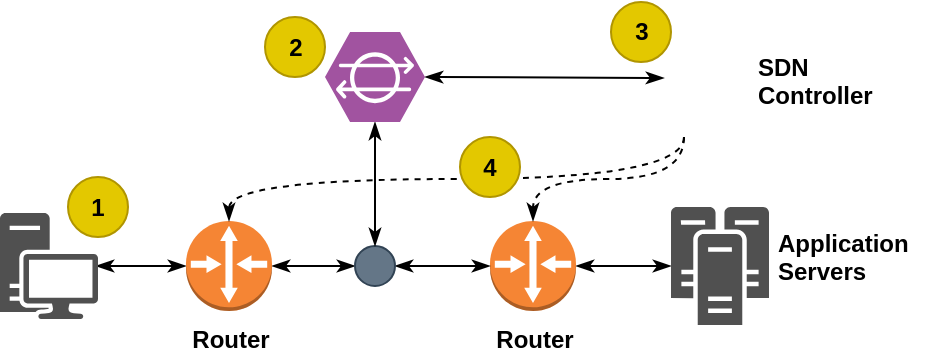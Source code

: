 <mxfile version="11.2.8" type="github" pages="1"><diagram id="IRBqi0rGRwXzyYfHZzYb" name="Page-1"><mxGraphModel dx="1422" dy="767" grid="1" gridSize="10" guides="1" tooltips="1" connect="1" arrows="1" fold="1" page="1" pageScale="1" pageWidth="850" pageHeight="1100" math="0" shadow="0"><root><mxCell id="0"/><mxCell id="1" parent="0"/><mxCell id="RNQiWLo5jIzKvvXslozH-42" style="edgeStyle=none;rounded=0;orthogonalLoop=1;jettySize=auto;html=1;entryX=0;entryY=0.5;entryDx=0;entryDy=0;entryPerimeter=0;startArrow=classicThin;startFill=1;endArrow=classicThin;endFill=1;" edge="1" parent="1" target="RNQiWLo5jIzKvvXslozH-2"><mxGeometry relative="1" as="geometry"><mxPoint x="136" y="137" as="sourcePoint"/></mxGeometry></mxCell><mxCell id="RNQiWLo5jIzKvvXslozH-43" style="edgeStyle=none;rounded=0;orthogonalLoop=1;jettySize=auto;html=1;exitX=1;exitY=0.5;exitDx=0;exitDy=0;exitPerimeter=0;entryX=0;entryY=0.5;entryDx=0;entryDy=0;startArrow=classicThin;startFill=1;endArrow=classicThin;endFill=1;" edge="1" parent="1" source="RNQiWLo5jIzKvvXslozH-2" target="RNQiWLo5jIzKvvXslozH-18"><mxGeometry relative="1" as="geometry"/></mxCell><mxCell id="RNQiWLo5jIzKvvXslozH-2" value="&lt;b&gt;Router&lt;/b&gt;" style="outlineConnect=0;dashed=0;verticalLabelPosition=bottom;verticalAlign=top;align=center;html=1;shape=mxgraph.aws3.router;fillColor=#F58534;gradientColor=none;" vertex="1" parent="1"><mxGeometry x="181" y="114.5" width="43" height="45" as="geometry"/></mxCell><mxCell id="RNQiWLo5jIzKvvXslozH-45" style="edgeStyle=none;rounded=0;orthogonalLoop=1;jettySize=auto;html=1;exitX=1;exitY=0.5;exitDx=0;exitDy=0;exitPerimeter=0;startArrow=classicThin;startFill=1;endArrow=classicThin;endFill=1;" edge="1" parent="1" source="RNQiWLo5jIzKvvXslozH-5" target="RNQiWLo5jIzKvvXslozH-22"><mxGeometry relative="1" as="geometry"/></mxCell><mxCell id="RNQiWLo5jIzKvvXslozH-5" value="&lt;b&gt;Router&lt;/b&gt;" style="outlineConnect=0;dashed=0;verticalLabelPosition=bottom;verticalAlign=top;align=center;html=1;shape=mxgraph.aws3.router;fillColor=#F58534;gradientColor=none;" vertex="1" parent="1"><mxGeometry x="333" y="114.5" width="43" height="45" as="geometry"/></mxCell><mxCell id="RNQiWLo5jIzKvvXslozH-44" style="edgeStyle=none;rounded=0;orthogonalLoop=1;jettySize=auto;html=1;exitX=1;exitY=0.5;exitDx=0;exitDy=0;entryX=0;entryY=0.5;entryDx=0;entryDy=0;entryPerimeter=0;startArrow=classicThin;startFill=1;endArrow=classicThin;endFill=1;" edge="1" parent="1" source="RNQiWLo5jIzKvvXslozH-18" target="RNQiWLo5jIzKvvXslozH-5"><mxGeometry relative="1" as="geometry"/></mxCell><mxCell id="RNQiWLo5jIzKvvXslozH-18" value="" style="ellipse;whiteSpace=wrap;html=1;aspect=fixed;fillColor=#647687;strokeColor=#314354;fontColor=#ffffff;" vertex="1" parent="1"><mxGeometry x="265.5" y="127" width="20" height="20" as="geometry"/></mxCell><mxCell id="RNQiWLo5jIzKvvXslozH-22" value="" style="pointerEvents=1;shadow=0;dashed=0;html=1;strokeColor=none;fillColor=#505050;labelPosition=center;verticalLabelPosition=bottom;verticalAlign=top;outlineConnect=0;align=center;shape=mxgraph.office.servers.cluster_server;" vertex="1" parent="1"><mxGeometry x="423.5" y="107.5" width="49" height="59" as="geometry"/></mxCell><mxCell id="RNQiWLo5jIzKvvXslozH-41" style="rounded=0;orthogonalLoop=1;jettySize=auto;html=1;exitX=0.5;exitY=1;exitDx=0;exitDy=0;exitPerimeter=0;entryX=0.5;entryY=0;entryDx=0;entryDy=0;startArrow=classicThin;startFill=1;endArrow=classicThin;endFill=1;" edge="1" parent="1" source="RNQiWLo5jIzKvvXslozH-24" target="RNQiWLo5jIzKvvXslozH-18"><mxGeometry relative="1" as="geometry"/></mxCell><mxCell id="RNQiWLo5jIzKvvXslozH-46" style="edgeStyle=none;rounded=0;orthogonalLoop=1;jettySize=auto;html=1;exitX=1;exitY=0.5;exitDx=0;exitDy=0;exitPerimeter=0;startArrow=classicThin;startFill=1;endArrow=classicThin;endFill=1;" edge="1" parent="1" source="RNQiWLo5jIzKvvXslozH-24"><mxGeometry relative="1" as="geometry"><mxPoint x="420" y="43" as="targetPoint"/></mxGeometry></mxCell><mxCell id="RNQiWLo5jIzKvvXslozH-24" value="" style="verticalLabelPosition=bottom;html=1;fillColor=#A153A0;verticalAlign=top;pointerEvents=1;align=center;points=[[0.25,0,0],[0.5,0,0],[0.75,0,0],[1,0.5,0],[0.75,1,0],[0.5,1,0],[0.25,1,0],[0,0.5,0],[0.125,0.25,0],[0.125,0.75,0],[0.875,0.25,0],[0.875,0.75,0]];shape=mxgraph.cisco_safe.design.intrusion_detection;" vertex="1" parent="1"><mxGeometry x="250.5" y="20" width="50" height="45" as="geometry"/></mxCell><mxCell id="RNQiWLo5jIzKvvXslozH-51" style="edgeStyle=orthogonalEdgeStyle;curved=1;rounded=0;orthogonalLoop=1;jettySize=auto;html=1;exitX=0.25;exitY=1;exitDx=0;exitDy=0;entryX=0.5;entryY=0;entryDx=0;entryDy=0;entryPerimeter=0;dashed=1;startArrow=none;startFill=0;endArrow=classicThin;endFill=1;strokeColor=#000000;" edge="1" parent="1" source="RNQiWLo5jIzKvvXslozH-37" target="RNQiWLo5jIzKvvXslozH-2"><mxGeometry relative="1" as="geometry"/></mxCell><mxCell id="RNQiWLo5jIzKvvXslozH-52" style="edgeStyle=orthogonalEdgeStyle;curved=1;rounded=0;orthogonalLoop=1;jettySize=auto;html=1;exitX=0.25;exitY=1;exitDx=0;exitDy=0;dashed=1;startArrow=none;startFill=0;endArrow=classicThin;endFill=1;strokeColor=#000000;" edge="1" parent="1" source="RNQiWLo5jIzKvvXslozH-37" target="RNQiWLo5jIzKvvXslozH-5"><mxGeometry relative="1" as="geometry"/></mxCell><mxCell id="RNQiWLo5jIzKvvXslozH-37" value="" style="shape=image;html=1;verticalAlign=top;verticalLabelPosition=bottom;labelBackgroundColor=#ffffff;imageAspect=0;aspect=fixed;image=https://cdn2.iconfinder.com/data/icons/whcompare-isometric-web-hosting-servers/50/server-2-128.png;fillColor=#007FFF;" vertex="1" parent="1"><mxGeometry x="415" y="12.5" width="60" height="60" as="geometry"/></mxCell><mxCell id="RNQiWLo5jIzKvvXslozH-53" value="&lt;div&gt;&lt;b&gt;SDN&lt;/b&gt;&lt;/div&gt;&lt;div&gt;&lt;b&gt;Controller&lt;br&gt;&lt;/b&gt;&lt;/div&gt;" style="text;html=1;resizable=0;points=[];autosize=1;align=left;verticalAlign=top;spacingTop=-4;" vertex="1" parent="1"><mxGeometry x="465" y="27.5" width="70" height="30" as="geometry"/></mxCell><mxCell id="RNQiWLo5jIzKvvXslozH-55" value="&lt;div&gt;&lt;b&gt;Application&lt;/b&gt;&lt;/div&gt;&lt;div&gt;&lt;b&gt;Servers&lt;br&gt;&lt;/b&gt;&lt;/div&gt;" style="text;html=1;resizable=0;points=[];autosize=1;align=left;verticalAlign=top;spacingTop=-4;" vertex="1" parent="1"><mxGeometry x="475" y="116" width="80" height="30" as="geometry"/></mxCell><mxCell id="RNQiWLo5jIzKvvXslozH-58" value="" style="pointerEvents=1;shadow=0;dashed=0;html=1;strokeColor=none;fillColor=#505050;labelPosition=center;verticalLabelPosition=bottom;verticalAlign=top;outlineConnect=0;align=center;shape=mxgraph.office.devices.workstation;" vertex="1" parent="1"><mxGeometry x="88" y="110.5" width="49" height="53" as="geometry"/></mxCell><mxCell id="RNQiWLo5jIzKvvXslozH-60" value="&lt;b&gt;1&lt;/b&gt;" style="ellipse;whiteSpace=wrap;html=1;aspect=fixed;fillColor=#e3c800;align=center;strokeColor=#B09500;fontColor=#000000;" vertex="1" parent="1"><mxGeometry x="122" y="92.5" width="30" height="30" as="geometry"/></mxCell><mxCell id="RNQiWLo5jIzKvvXslozH-61" value="&lt;b&gt;2&lt;/b&gt;" style="ellipse;whiteSpace=wrap;html=1;aspect=fixed;fillColor=#e3c800;align=center;strokeColor=#B09500;fontColor=#000000;" vertex="1" parent="1"><mxGeometry x="220.5" y="12.5" width="30" height="30" as="geometry"/></mxCell><mxCell id="RNQiWLo5jIzKvvXslozH-62" value="&lt;b&gt;3&lt;/b&gt;" style="ellipse;whiteSpace=wrap;html=1;aspect=fixed;fillColor=#e3c800;align=center;strokeColor=#B09500;fontColor=#000000;" vertex="1" parent="1"><mxGeometry x="393.5" y="5" width="30" height="30" as="geometry"/></mxCell><mxCell id="RNQiWLo5jIzKvvXslozH-63" value="4" style="ellipse;whiteSpace=wrap;html=1;aspect=fixed;fillColor=#e3c800;align=center;strokeColor=#B09500;fontColor=#000000;fontStyle=1" vertex="1" parent="1"><mxGeometry x="318" y="72.5" width="30" height="30" as="geometry"/></mxCell></root></mxGraphModel></diagram></mxfile>